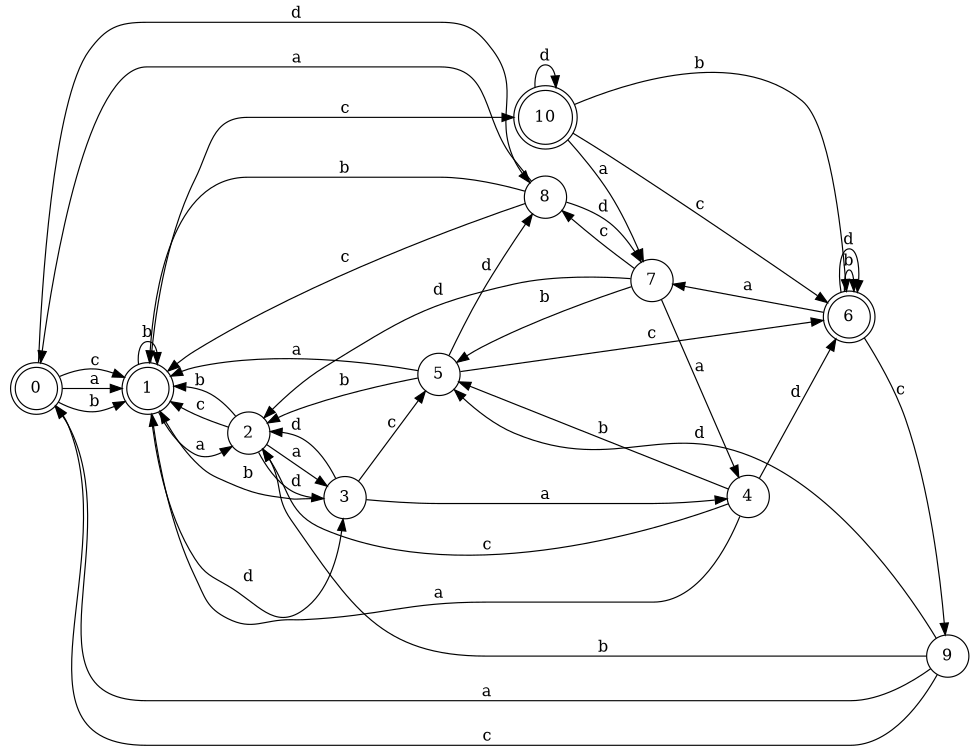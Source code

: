 digraph n9_7 {
__start0 [label="" shape="none"];

rankdir=LR;
size="8,5";

s0 [style="rounded,filled", color="black", fillcolor="white" shape="doublecircle", label="0"];
s1 [style="rounded,filled", color="black", fillcolor="white" shape="doublecircle", label="1"];
s2 [style="filled", color="black", fillcolor="white" shape="circle", label="2"];
s3 [style="filled", color="black", fillcolor="white" shape="circle", label="3"];
s4 [style="filled", color="black", fillcolor="white" shape="circle", label="4"];
s5 [style="filled", color="black", fillcolor="white" shape="circle", label="5"];
s6 [style="rounded,filled", color="black", fillcolor="white" shape="doublecircle", label="6"];
s7 [style="filled", color="black", fillcolor="white" shape="circle", label="7"];
s8 [style="filled", color="black", fillcolor="white" shape="circle", label="8"];
s9 [style="filled", color="black", fillcolor="white" shape="circle", label="9"];
s10 [style="rounded,filled", color="black", fillcolor="white" shape="doublecircle", label="10"];
s0 -> s1 [label="a"];
s0 -> s1 [label="b"];
s0 -> s1 [label="c"];
s0 -> s8 [label="d"];
s1 -> s2 [label="a"];
s1 -> s1 [label="b"];
s1 -> s10 [label="c"];
s1 -> s3 [label="d"];
s2 -> s3 [label="a"];
s2 -> s1 [label="b"];
s2 -> s1 [label="c"];
s2 -> s3 [label="d"];
s3 -> s4 [label="a"];
s3 -> s1 [label="b"];
s3 -> s5 [label="c"];
s3 -> s2 [label="d"];
s4 -> s1 [label="a"];
s4 -> s5 [label="b"];
s4 -> s2 [label="c"];
s4 -> s6 [label="d"];
s5 -> s1 [label="a"];
s5 -> s2 [label="b"];
s5 -> s6 [label="c"];
s5 -> s8 [label="d"];
s6 -> s7 [label="a"];
s6 -> s6 [label="b"];
s6 -> s9 [label="c"];
s6 -> s6 [label="d"];
s7 -> s4 [label="a"];
s7 -> s5 [label="b"];
s7 -> s8 [label="c"];
s7 -> s2 [label="d"];
s8 -> s0 [label="a"];
s8 -> s1 [label="b"];
s8 -> s1 [label="c"];
s8 -> s7 [label="d"];
s9 -> s0 [label="a"];
s9 -> s2 [label="b"];
s9 -> s0 [label="c"];
s9 -> s5 [label="d"];
s10 -> s7 [label="a"];
s10 -> s6 [label="b"];
s10 -> s6 [label="c"];
s10 -> s10 [label="d"];

}